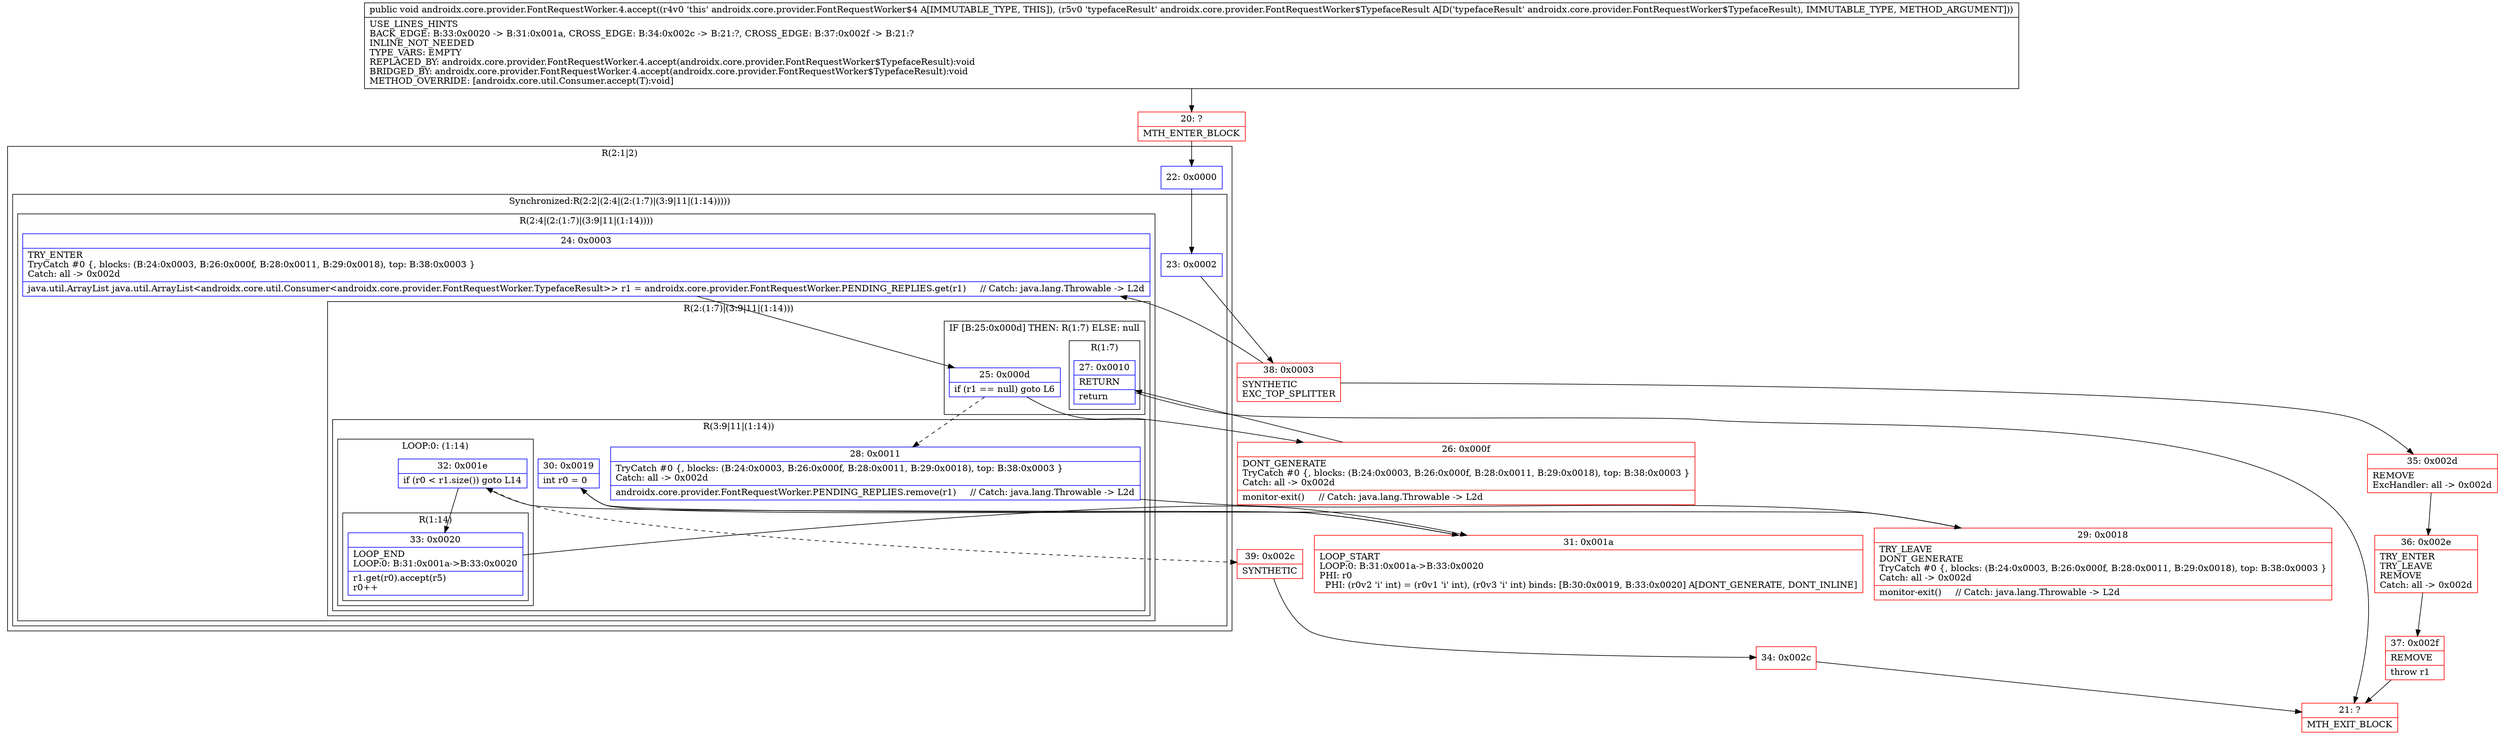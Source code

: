digraph "CFG forandroidx.core.provider.FontRequestWorker.4.accept(Landroidx\/core\/provider\/FontRequestWorker$TypefaceResult;)V" {
subgraph cluster_Region_1885769306 {
label = "R(2:1|2)";
node [shape=record,color=blue];
Node_22 [shape=record,label="{22\:\ 0x0000}"];
subgraph cluster_SynchronizedRegion_514329254 {
label = "Synchronized:R(2:2|(2:4|(2:(1:7)|(3:9|11|(1:14)))))";
node [shape=record,color=blue];
Node_23 [shape=record,label="{23\:\ 0x0002}"];
subgraph cluster_Region_1819430609 {
label = "R(2:4|(2:(1:7)|(3:9|11|(1:14))))";
node [shape=record,color=blue];
Node_24 [shape=record,label="{24\:\ 0x0003|TRY_ENTER\lTryCatch #0 \{, blocks: (B:24:0x0003, B:26:0x000f, B:28:0x0011, B:29:0x0018), top: B:38:0x0003 \}\lCatch: all \-\> 0x002d\l|java.util.ArrayList java.util.ArrayList\<androidx.core.util.Consumer\<androidx.core.provider.FontRequestWorker.TypefaceResult\>\> r1 = androidx.core.provider.FontRequestWorker.PENDING_REPLIES.get(r1)     \/\/ Catch: java.lang.Throwable \-\> L2d\l}"];
subgraph cluster_Region_1547193198 {
label = "R(2:(1:7)|(3:9|11|(1:14)))";
node [shape=record,color=blue];
subgraph cluster_IfRegion_1718599999 {
label = "IF [B:25:0x000d] THEN: R(1:7) ELSE: null";
node [shape=record,color=blue];
Node_25 [shape=record,label="{25\:\ 0x000d|if (r1 == null) goto L6\l}"];
subgraph cluster_Region_1821248364 {
label = "R(1:7)";
node [shape=record,color=blue];
Node_27 [shape=record,label="{27\:\ 0x0010|RETURN\l|return\l}"];
}
}
subgraph cluster_Region_1047640171 {
label = "R(3:9|11|(1:14))";
node [shape=record,color=blue];
Node_28 [shape=record,label="{28\:\ 0x0011|TryCatch #0 \{, blocks: (B:24:0x0003, B:26:0x000f, B:28:0x0011, B:29:0x0018), top: B:38:0x0003 \}\lCatch: all \-\> 0x002d\l|androidx.core.provider.FontRequestWorker.PENDING_REPLIES.remove(r1)     \/\/ Catch: java.lang.Throwable \-\> L2d\l}"];
Node_30 [shape=record,label="{30\:\ 0x0019|int r0 = 0\l}"];
subgraph cluster_LoopRegion_892371839 {
label = "LOOP:0: (1:14)";
node [shape=record,color=blue];
Node_32 [shape=record,label="{32\:\ 0x001e|if (r0 \< r1.size()) goto L14\l}"];
subgraph cluster_Region_1082876525 {
label = "R(1:14)";
node [shape=record,color=blue];
Node_33 [shape=record,label="{33\:\ 0x0020|LOOP_END\lLOOP:0: B:31:0x001a\-\>B:33:0x0020\l|r1.get(r0).accept(r5)\lr0++\l}"];
}
}
}
}
}
}
}
Node_20 [shape=record,color=red,label="{20\:\ ?|MTH_ENTER_BLOCK\l}"];
Node_38 [shape=record,color=red,label="{38\:\ 0x0003|SYNTHETIC\lEXC_TOP_SPLITTER\l}"];
Node_26 [shape=record,color=red,label="{26\:\ 0x000f|DONT_GENERATE\lTryCatch #0 \{, blocks: (B:24:0x0003, B:26:0x000f, B:28:0x0011, B:29:0x0018), top: B:38:0x0003 \}\lCatch: all \-\> 0x002d\l|monitor\-exit()     \/\/ Catch: java.lang.Throwable \-\> L2d\l}"];
Node_21 [shape=record,color=red,label="{21\:\ ?|MTH_EXIT_BLOCK\l}"];
Node_29 [shape=record,color=red,label="{29\:\ 0x0018|TRY_LEAVE\lDONT_GENERATE\lTryCatch #0 \{, blocks: (B:24:0x0003, B:26:0x000f, B:28:0x0011, B:29:0x0018), top: B:38:0x0003 \}\lCatch: all \-\> 0x002d\l|monitor\-exit()     \/\/ Catch: java.lang.Throwable \-\> L2d\l}"];
Node_31 [shape=record,color=red,label="{31\:\ 0x001a|LOOP_START\lLOOP:0: B:31:0x001a\-\>B:33:0x0020\lPHI: r0 \l  PHI: (r0v2 'i' int) = (r0v1 'i' int), (r0v3 'i' int) binds: [B:30:0x0019, B:33:0x0020] A[DONT_GENERATE, DONT_INLINE]\l}"];
Node_39 [shape=record,color=red,label="{39\:\ 0x002c|SYNTHETIC\l}"];
Node_34 [shape=record,color=red,label="{34\:\ 0x002c}"];
Node_35 [shape=record,color=red,label="{35\:\ 0x002d|REMOVE\lExcHandler: all \-\> 0x002d\l}"];
Node_36 [shape=record,color=red,label="{36\:\ 0x002e|TRY_ENTER\lTRY_LEAVE\lREMOVE\lCatch: all \-\> 0x002d\l}"];
Node_37 [shape=record,color=red,label="{37\:\ 0x002f|REMOVE\l|throw r1\l}"];
MethodNode[shape=record,label="{public void androidx.core.provider.FontRequestWorker.4.accept((r4v0 'this' androidx.core.provider.FontRequestWorker$4 A[IMMUTABLE_TYPE, THIS]), (r5v0 'typefaceResult' androidx.core.provider.FontRequestWorker$TypefaceResult A[D('typefaceResult' androidx.core.provider.FontRequestWorker$TypefaceResult), IMMUTABLE_TYPE, METHOD_ARGUMENT]))  | USE_LINES_HINTS\lBACK_EDGE: B:33:0x0020 \-\> B:31:0x001a, CROSS_EDGE: B:34:0x002c \-\> B:21:?, CROSS_EDGE: B:37:0x002f \-\> B:21:?\lINLINE_NOT_NEEDED\lTYPE_VARS: EMPTY\lREPLACED_BY: androidx.core.provider.FontRequestWorker.4.accept(androidx.core.provider.FontRequestWorker$TypefaceResult):void\lBRIDGED_BY: androidx.core.provider.FontRequestWorker.4.accept(androidx.core.provider.FontRequestWorker$TypefaceResult):void\lMETHOD_OVERRIDE: [androidx.core.util.Consumer.accept(T):void]\l}"];
MethodNode -> Node_20;Node_22 -> Node_23;
Node_23 -> Node_38;
Node_24 -> Node_25;
Node_25 -> Node_26;
Node_25 -> Node_28[style=dashed];
Node_27 -> Node_21;
Node_28 -> Node_29;
Node_30 -> Node_31;
Node_32 -> Node_33;
Node_32 -> Node_39[style=dashed];
Node_33 -> Node_31;
Node_20 -> Node_22;
Node_38 -> Node_24;
Node_38 -> Node_35;
Node_26 -> Node_27;
Node_29 -> Node_30;
Node_31 -> Node_32;
Node_39 -> Node_34;
Node_34 -> Node_21;
Node_35 -> Node_36;
Node_36 -> Node_37;
Node_37 -> Node_21;
}

